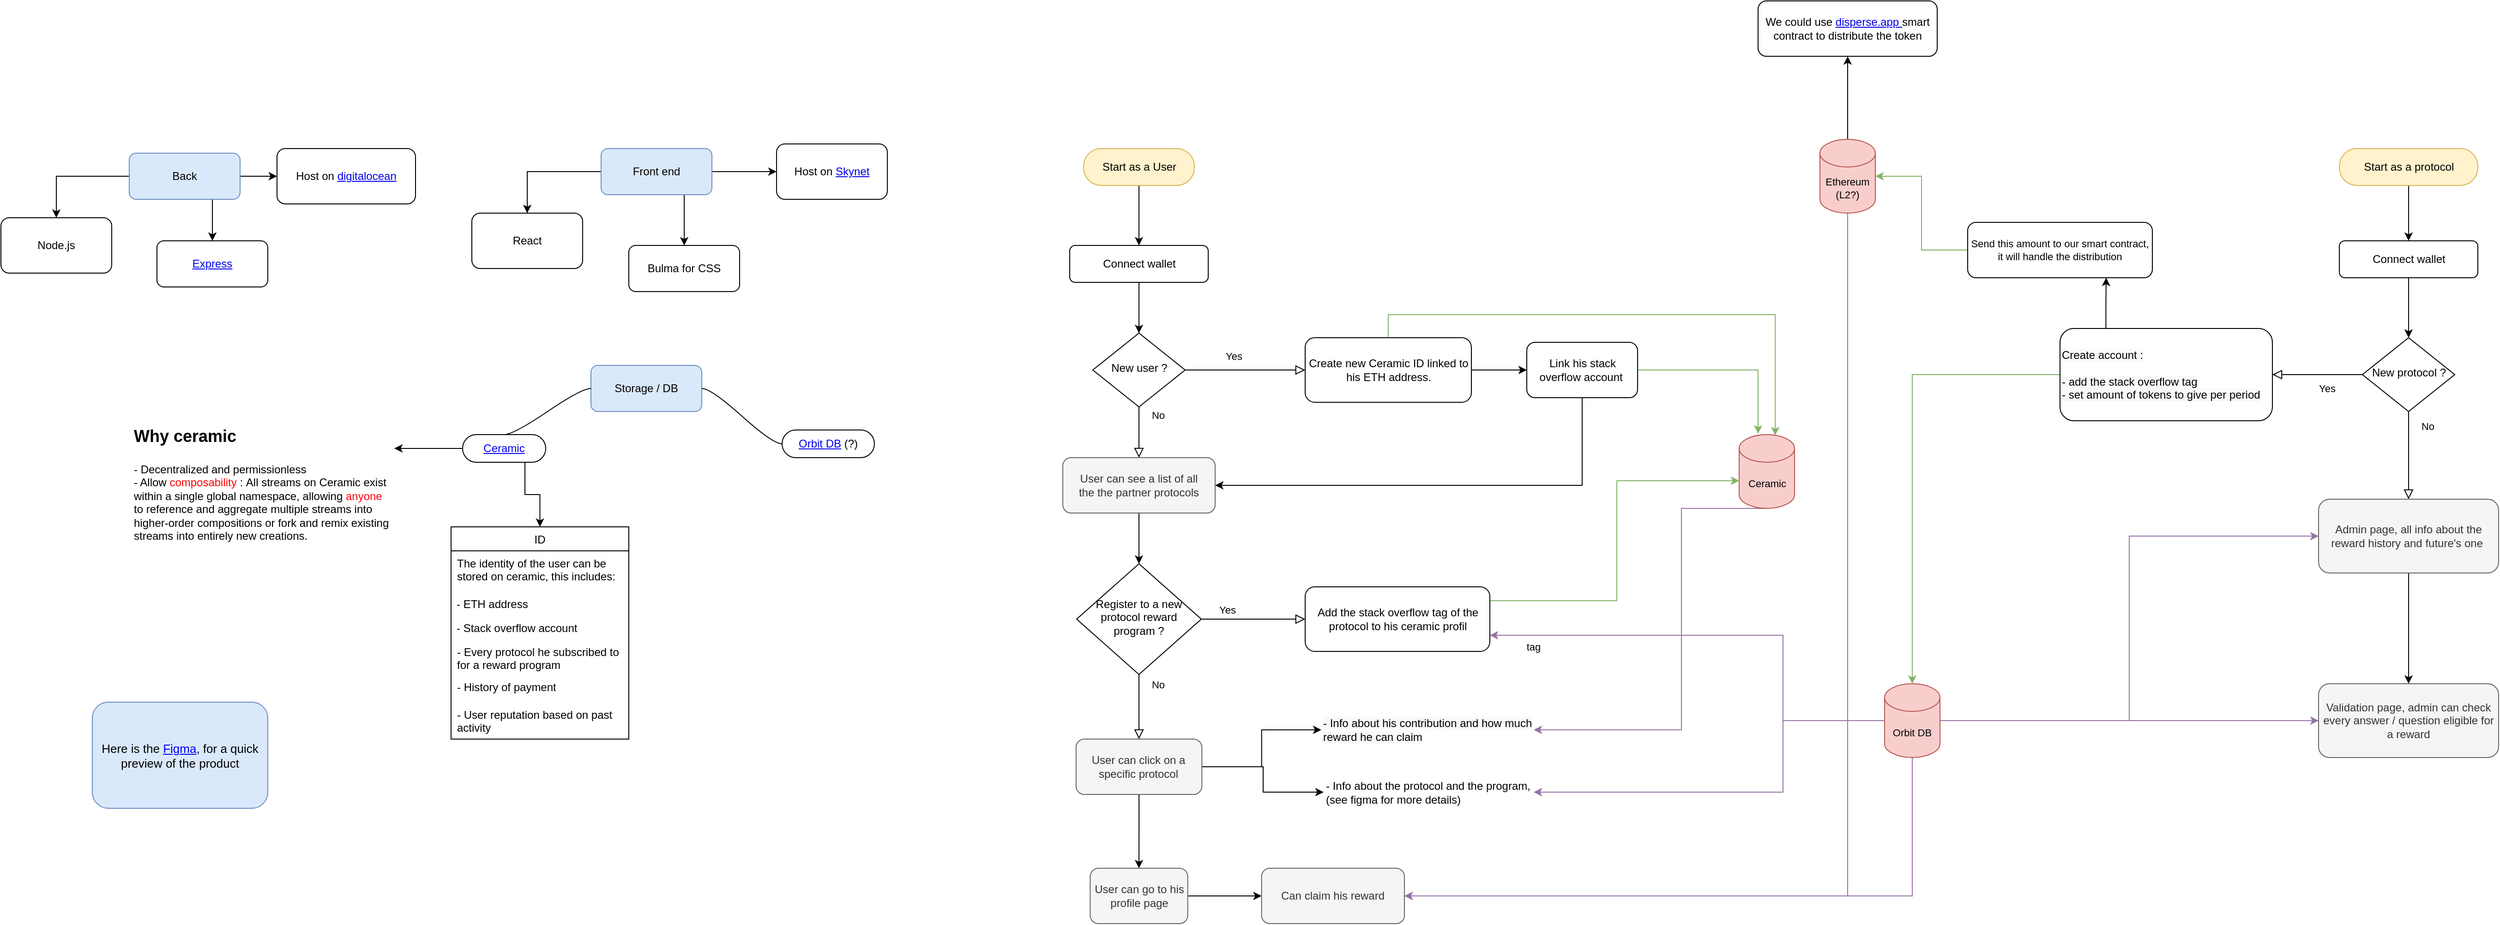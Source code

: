 <mxfile version="15.2.9" type="github">
  <diagram id="C5RBs43oDa-KdzZeNtuy" name="Page-1">
    <mxGraphModel dx="4605" dy="2823" grid="1" gridSize="10" guides="1" tooltips="1" connect="1" arrows="1" fold="1" page="1" pageScale="1" pageWidth="827" pageHeight="1169" math="0" shadow="0">
      <root>
        <mxCell id="WIyWlLk6GJQsqaUBKTNV-0" />
        <mxCell id="WIyWlLk6GJQsqaUBKTNV-1" parent="WIyWlLk6GJQsqaUBKTNV-0" />
        <mxCell id="c3Pu6eChfx6K2TWirxze-68" style="edgeStyle=orthogonalEdgeStyle;rounded=0;orthogonalLoop=1;jettySize=auto;html=1;fontSize=11;" edge="1" parent="WIyWlLk6GJQsqaUBKTNV-1" source="WIyWlLk6GJQsqaUBKTNV-3" target="c3Pu6eChfx6K2TWirxze-67">
          <mxGeometry relative="1" as="geometry" />
        </mxCell>
        <mxCell id="WIyWlLk6GJQsqaUBKTNV-3" value="Start as a User" style="rounded=1;whiteSpace=wrap;html=1;fontSize=12;glass=0;strokeWidth=1;shadow=0;arcSize=48;fillColor=#fff2cc;strokeColor=#d6b656;" parent="WIyWlLk6GJQsqaUBKTNV-1" vertex="1">
          <mxGeometry x="-17.5" y="80" width="120" height="40" as="geometry" />
        </mxCell>
        <mxCell id="WIyWlLk6GJQsqaUBKTNV-4" value="No" style="rounded=0;html=1;jettySize=auto;orthogonalLoop=1;fontSize=11;endArrow=block;endFill=0;endSize=8;strokeWidth=1;shadow=0;labelBackgroundColor=none;edgeStyle=orthogonalEdgeStyle;entryX=0.5;entryY=0;entryDx=0;entryDy=0;" parent="WIyWlLk6GJQsqaUBKTNV-1" source="WIyWlLk6GJQsqaUBKTNV-6" target="c3Pu6eChfx6K2TWirxze-88" edge="1">
          <mxGeometry x="-0.667" y="20" relative="1" as="geometry">
            <mxPoint as="offset" />
            <mxPoint x="42.5" y="450" as="targetPoint" />
          </mxGeometry>
        </mxCell>
        <mxCell id="WIyWlLk6GJQsqaUBKTNV-5" value="Yes" style="edgeStyle=orthogonalEdgeStyle;rounded=0;html=1;jettySize=auto;orthogonalLoop=1;fontSize=11;endArrow=block;endFill=0;endSize=8;strokeWidth=1;shadow=0;labelBackgroundColor=none;" parent="WIyWlLk6GJQsqaUBKTNV-1" source="WIyWlLk6GJQsqaUBKTNV-6" target="WIyWlLk6GJQsqaUBKTNV-7" edge="1">
          <mxGeometry x="-0.2" y="15" relative="1" as="geometry">
            <mxPoint as="offset" />
          </mxGeometry>
        </mxCell>
        <mxCell id="WIyWlLk6GJQsqaUBKTNV-6" value="New user ?" style="rhombus;whiteSpace=wrap;html=1;shadow=0;fontFamily=Helvetica;fontSize=12;align=center;strokeWidth=1;spacing=6;spacingTop=-4;" parent="WIyWlLk6GJQsqaUBKTNV-1" vertex="1">
          <mxGeometry x="-7.5" y="280" width="100" height="80" as="geometry" />
        </mxCell>
        <mxCell id="c3Pu6eChfx6K2TWirxze-75" value="" style="edgeStyle=orthogonalEdgeStyle;rounded=0;orthogonalLoop=1;jettySize=auto;html=1;fontSize=11;fontColor=#4FD0FF;" edge="1" parent="WIyWlLk6GJQsqaUBKTNV-1" source="WIyWlLk6GJQsqaUBKTNV-7" target="c3Pu6eChfx6K2TWirxze-74">
          <mxGeometry relative="1" as="geometry" />
        </mxCell>
        <mxCell id="c3Pu6eChfx6K2TWirxze-76" style="edgeStyle=orthogonalEdgeStyle;rounded=0;orthogonalLoop=1;jettySize=auto;html=1;fontSize=11;fontColor=#4FD0FF;strokeColor=#82b366;fillColor=#d5e8d4;entryX=0.652;entryY=0.01;entryDx=0;entryDy=0;entryPerimeter=0;" edge="1" parent="WIyWlLk6GJQsqaUBKTNV-1" source="WIyWlLk6GJQsqaUBKTNV-7" target="c3Pu6eChfx6K2TWirxze-70">
          <mxGeometry relative="1" as="geometry">
            <mxPoint x="723" y="390" as="targetPoint" />
            <Array as="points">
              <mxPoint x="313" y="260" />
              <mxPoint x="732" y="260" />
            </Array>
          </mxGeometry>
        </mxCell>
        <mxCell id="WIyWlLk6GJQsqaUBKTNV-7" value="Create new Ceramic ID linked to his ETH address." style="rounded=1;whiteSpace=wrap;html=1;fontSize=12;glass=0;strokeWidth=1;shadow=0;" parent="WIyWlLk6GJQsqaUBKTNV-1" vertex="1">
          <mxGeometry x="222.5" y="285" width="180" height="70" as="geometry" />
        </mxCell>
        <mxCell id="c3Pu6eChfx6K2TWirxze-4" style="edgeStyle=orthogonalEdgeStyle;rounded=0;orthogonalLoop=1;jettySize=auto;html=1;" edge="1" parent="WIyWlLk6GJQsqaUBKTNV-1" source="c3Pu6eChfx6K2TWirxze-0" target="c3Pu6eChfx6K2TWirxze-2">
          <mxGeometry relative="1" as="geometry" />
        </mxCell>
        <mxCell id="c3Pu6eChfx6K2TWirxze-6" value="" style="edgeStyle=orthogonalEdgeStyle;rounded=0;orthogonalLoop=1;jettySize=auto;html=1;exitX=0.75;exitY=1;exitDx=0;exitDy=0;" edge="1" parent="WIyWlLk6GJQsqaUBKTNV-1" source="c3Pu6eChfx6K2TWirxze-0" target="c3Pu6eChfx6K2TWirxze-5">
          <mxGeometry relative="1" as="geometry" />
        </mxCell>
        <mxCell id="c3Pu6eChfx6K2TWirxze-13" value="" style="edgeStyle=orthogonalEdgeStyle;rounded=0;orthogonalLoop=1;jettySize=auto;html=1;" edge="1" parent="WIyWlLk6GJQsqaUBKTNV-1" source="c3Pu6eChfx6K2TWirxze-0" target="c3Pu6eChfx6K2TWirxze-12">
          <mxGeometry relative="1" as="geometry" />
        </mxCell>
        <mxCell id="c3Pu6eChfx6K2TWirxze-0" value="Front end" style="rounded=1;whiteSpace=wrap;html=1;fillColor=#dae8fc;strokeColor=#6c8ebf;" vertex="1" parent="WIyWlLk6GJQsqaUBKTNV-1">
          <mxGeometry x="-540" y="80" width="120" height="50" as="geometry" />
        </mxCell>
        <mxCell id="c3Pu6eChfx6K2TWirxze-2" value="React" style="rounded=1;whiteSpace=wrap;html=1;" vertex="1" parent="WIyWlLk6GJQsqaUBKTNV-1">
          <mxGeometry x="-680" y="150" width="120" height="60" as="geometry" />
        </mxCell>
        <mxCell id="c3Pu6eChfx6K2TWirxze-5" value="Bulma for CSS" style="rounded=1;whiteSpace=wrap;html=1;" vertex="1" parent="WIyWlLk6GJQsqaUBKTNV-1">
          <mxGeometry x="-510" y="185" width="120" height="50" as="geometry" />
        </mxCell>
        <mxCell id="c3Pu6eChfx6K2TWirxze-9" value="Storage / DB" style="rounded=1;whiteSpace=wrap;html=1;fillColor=#dae8fc;strokeColor=#6c8ebf;" vertex="1" parent="WIyWlLk6GJQsqaUBKTNV-1">
          <mxGeometry x="-551" y="315" width="120" height="50" as="geometry" />
        </mxCell>
        <mxCell id="c3Pu6eChfx6K2TWirxze-12" value="Host on &lt;a href=&quot;https://siasky.net/&quot;&gt;Skynet&lt;/a&gt;" style="whiteSpace=wrap;html=1;rounded=1;" vertex="1" parent="WIyWlLk6GJQsqaUBKTNV-1">
          <mxGeometry x="-350" y="75" width="120" height="60" as="geometry" />
        </mxCell>
        <mxCell id="c3Pu6eChfx6K2TWirxze-31" style="edgeStyle=orthogonalEdgeStyle;rounded=0;orthogonalLoop=1;jettySize=auto;html=1;exitX=0.75;exitY=1;exitDx=0;exitDy=0;" edge="1" parent="WIyWlLk6GJQsqaUBKTNV-1" source="c3Pu6eChfx6K2TWirxze-14" target="c3Pu6eChfx6K2TWirxze-27">
          <mxGeometry relative="1" as="geometry" />
        </mxCell>
        <mxCell id="c3Pu6eChfx6K2TWirxze-14" value="&lt;a href=&quot;https://developers.ceramic.network/learn/welcome/&quot;&gt;Ceramic&lt;/a&gt;" style="whiteSpace=wrap;html=1;rounded=1;arcSize=50;align=center;verticalAlign=middle;strokeWidth=1;autosize=1;spacing=4;treeFolding=1;treeMoving=1;newEdgeStyle={&quot;edgeStyle&quot;:&quot;entityRelationEdgeStyle&quot;,&quot;startArrow&quot;:&quot;none&quot;,&quot;endArrow&quot;:&quot;none&quot;,&quot;segment&quot;:10,&quot;curved&quot;:1};" vertex="1" parent="WIyWlLk6GJQsqaUBKTNV-1">
          <mxGeometry x="-690" y="390" width="90" height="30" as="geometry" />
        </mxCell>
        <mxCell id="c3Pu6eChfx6K2TWirxze-15" value="" style="edgeStyle=entityRelationEdgeStyle;startArrow=none;endArrow=none;segment=10;curved=1;exitX=0;exitY=0.5;exitDx=0;exitDy=0;entryX=0.5;entryY=0;entryDx=0;entryDy=0;" edge="1" target="c3Pu6eChfx6K2TWirxze-14" parent="WIyWlLk6GJQsqaUBKTNV-1" source="c3Pu6eChfx6K2TWirxze-9">
          <mxGeometry relative="1" as="geometry">
            <mxPoint x="-271" y="465" as="sourcePoint" />
          </mxGeometry>
        </mxCell>
        <mxCell id="c3Pu6eChfx6K2TWirxze-20" value="&lt;a href=&quot;https://github.com/orbitdb/orbit-db&quot;&gt;Orbit DB&lt;/a&gt; (?)" style="whiteSpace=wrap;html=1;rounded=1;arcSize=50;align=center;verticalAlign=middle;strokeWidth=1;autosize=1;spacing=4;treeFolding=1;treeMoving=1;newEdgeStyle={&quot;edgeStyle&quot;:&quot;entityRelationEdgeStyle&quot;,&quot;startArrow&quot;:&quot;none&quot;,&quot;endArrow&quot;:&quot;none&quot;,&quot;segment&quot;:10,&quot;curved&quot;:1};" vertex="1" collapsed="1" parent="WIyWlLk6GJQsqaUBKTNV-1">
          <mxGeometry x="-344" y="385" width="100" height="30" as="geometry" />
        </mxCell>
        <mxCell id="c3Pu6eChfx6K2TWirxze-21" value="" style="edgeStyle=entityRelationEdgeStyle;startArrow=none;endArrow=none;segment=10;curved=1;entryX=0;entryY=0.5;entryDx=0;entryDy=0;" edge="1" target="c3Pu6eChfx6K2TWirxze-20" parent="WIyWlLk6GJQsqaUBKTNV-1" source="c3Pu6eChfx6K2TWirxze-9">
          <mxGeometry relative="1" as="geometry">
            <mxPoint x="-411" y="515" as="sourcePoint" />
            <mxPoint x="-351" y="398" as="targetPoint" />
          </mxGeometry>
        </mxCell>
        <mxCell id="c3Pu6eChfx6K2TWirxze-41" style="edgeStyle=orthogonalEdgeStyle;rounded=0;orthogonalLoop=1;jettySize=auto;html=1;exitX=0;exitY=0.5;exitDx=0;exitDy=0;" edge="1" parent="WIyWlLk6GJQsqaUBKTNV-1" source="c3Pu6eChfx6K2TWirxze-14">
          <mxGeometry relative="1" as="geometry">
            <mxPoint x="-764" y="405" as="targetPoint" />
          </mxGeometry>
        </mxCell>
        <mxCell id="c3Pu6eChfx6K2TWirxze-27" value="ID" style="swimlane;fontStyle=0;childLayout=stackLayout;horizontal=1;startSize=26;horizontalStack=0;resizeParent=1;resizeParentMax=0;resizeLast=0;collapsible=1;marginBottom=0;" vertex="1" parent="WIyWlLk6GJQsqaUBKTNV-1">
          <mxGeometry x="-702.5" y="490" width="192.5" height="230" as="geometry">
            <mxRectangle x="-701.25" y="630" width="40" height="26" as="alternateBounds" />
          </mxGeometry>
        </mxCell>
        <mxCell id="c3Pu6eChfx6K2TWirxze-28" value="The identity of the user can be stored on ceramic, this includes:" style="text;strokeColor=none;fillColor=none;align=left;verticalAlign=top;spacingLeft=4;spacingRight=4;overflow=hidden;rotatable=0;points=[[0,0.5],[1,0.5]];portConstraint=eastwest;whiteSpace=wrap;" vertex="1" parent="c3Pu6eChfx6K2TWirxze-27">
          <mxGeometry y="26" width="192.5" height="44" as="geometry" />
        </mxCell>
        <mxCell id="c3Pu6eChfx6K2TWirxze-29" value="- ETH address" style="text;strokeColor=none;fillColor=none;align=left;verticalAlign=top;spacingLeft=4;spacingRight=4;overflow=hidden;rotatable=0;points=[[0,0.5],[1,0.5]];portConstraint=eastwest;" vertex="1" parent="c3Pu6eChfx6K2TWirxze-27">
          <mxGeometry y="70" width="192.5" height="26" as="geometry" />
        </mxCell>
        <mxCell id="c3Pu6eChfx6K2TWirxze-34" value="- Stack overflow account" style="text;strokeColor=none;fillColor=none;align=left;verticalAlign=top;spacingLeft=4;spacingRight=4;overflow=hidden;rotatable=0;points=[[0,0.5],[1,0.5]];portConstraint=eastwest;" vertex="1" parent="c3Pu6eChfx6K2TWirxze-27">
          <mxGeometry y="96" width="192.5" height="26" as="geometry" />
        </mxCell>
        <mxCell id="c3Pu6eChfx6K2TWirxze-30" value="- Every protocol he subscribed to for a reward program" style="text;strokeColor=none;fillColor=none;align=left;verticalAlign=top;spacingLeft=4;spacingRight=4;overflow=hidden;rotatable=0;points=[[0,0.5],[1,0.5]];portConstraint=eastwest;whiteSpace=wrap;" vertex="1" parent="c3Pu6eChfx6K2TWirxze-27">
          <mxGeometry y="122" width="192.5" height="38" as="geometry" />
        </mxCell>
        <mxCell id="c3Pu6eChfx6K2TWirxze-35" value="- History of payment" style="text;strokeColor=none;fillColor=none;align=left;verticalAlign=top;spacingLeft=4;spacingRight=4;overflow=hidden;rotatable=0;points=[[0,0.5],[1,0.5]];portConstraint=eastwest;whiteSpace=wrap;" vertex="1" parent="c3Pu6eChfx6K2TWirxze-27">
          <mxGeometry y="160" width="192.5" height="30" as="geometry" />
        </mxCell>
        <mxCell id="c3Pu6eChfx6K2TWirxze-36" value="- User reputation based on past activity" style="text;strokeColor=none;fillColor=none;align=left;verticalAlign=top;spacingLeft=4;spacingRight=4;overflow=hidden;rotatable=0;points=[[0,0.5],[1,0.5]];portConstraint=eastwest;whiteSpace=wrap;" vertex="1" parent="c3Pu6eChfx6K2TWirxze-27">
          <mxGeometry y="190" width="192.5" height="40" as="geometry" />
        </mxCell>
        <mxCell id="c3Pu6eChfx6K2TWirxze-40" value="&lt;h1&gt;&lt;font style=&quot;font-size: 18px&quot;&gt;Why ceramic&lt;/font&gt;&lt;/h1&gt;&lt;p&gt;- Decentralized and permissionless&lt;br&gt;- Allow &lt;font color=&quot;#ff0303&quot;&gt;composability&lt;/font&gt;&amp;nbsp;:&amp;nbsp;All streams on Ceramic exist within a single global namespace, allowing &lt;font color=&quot;#ff050d&quot;&gt;anyone&lt;/font&gt; to reference and aggregate multiple streams into higher-order compositions or fork and remix existing streams into entirely new creations.&lt;/p&gt;" style="text;html=1;strokeColor=none;fillColor=none;spacing=5;spacingTop=-20;whiteSpace=wrap;overflow=hidden;rounded=0;align=left;" vertex="1" parent="WIyWlLk6GJQsqaUBKTNV-1">
          <mxGeometry x="-1051" y="370" width="287" height="190" as="geometry" />
        </mxCell>
        <mxCell id="c3Pu6eChfx6K2TWirxze-42" style="edgeStyle=orthogonalEdgeStyle;rounded=0;orthogonalLoop=1;jettySize=auto;html=1;" edge="1" parent="WIyWlLk6GJQsqaUBKTNV-1" source="c3Pu6eChfx6K2TWirxze-45" target="c3Pu6eChfx6K2TWirxze-46">
          <mxGeometry relative="1" as="geometry" />
        </mxCell>
        <mxCell id="c3Pu6eChfx6K2TWirxze-50" value="" style="edgeStyle=orthogonalEdgeStyle;rounded=0;orthogonalLoop=1;jettySize=auto;html=1;fontSize=11;exitX=1;exitY=0.5;exitDx=0;exitDy=0;" edge="1" parent="WIyWlLk6GJQsqaUBKTNV-1" source="c3Pu6eChfx6K2TWirxze-45" target="c3Pu6eChfx6K2TWirxze-49">
          <mxGeometry relative="1" as="geometry" />
        </mxCell>
        <mxCell id="c3Pu6eChfx6K2TWirxze-81" value="" style="edgeStyle=orthogonalEdgeStyle;rounded=0;orthogonalLoop=1;jettySize=auto;html=1;fontSize=11;fontColor=#4FD0FF;exitX=0.75;exitY=1;exitDx=0;exitDy=0;" edge="1" parent="WIyWlLk6GJQsqaUBKTNV-1" source="c3Pu6eChfx6K2TWirxze-45" target="c3Pu6eChfx6K2TWirxze-80">
          <mxGeometry relative="1" as="geometry" />
        </mxCell>
        <mxCell id="c3Pu6eChfx6K2TWirxze-45" value="Back" style="rounded=1;whiteSpace=wrap;html=1;fillColor=#dae8fc;strokeColor=#6c8ebf;" vertex="1" parent="WIyWlLk6GJQsqaUBKTNV-1">
          <mxGeometry x="-1051" y="85" width="120" height="50" as="geometry" />
        </mxCell>
        <mxCell id="c3Pu6eChfx6K2TWirxze-46" value="Node.js" style="rounded=1;whiteSpace=wrap;html=1;" vertex="1" parent="WIyWlLk6GJQsqaUBKTNV-1">
          <mxGeometry x="-1190" y="155" width="120" height="60" as="geometry" />
        </mxCell>
        <mxCell id="c3Pu6eChfx6K2TWirxze-49" value="Host on&amp;nbsp;&lt;a href=&quot;https://supabase.io/&quot;&gt;digitalocean&lt;/a&gt;" style="whiteSpace=wrap;html=1;rounded=1;" vertex="1" parent="WIyWlLk6GJQsqaUBKTNV-1">
          <mxGeometry x="-891" y="80" width="150" height="60" as="geometry" />
        </mxCell>
        <mxCell id="c3Pu6eChfx6K2TWirxze-69" style="edgeStyle=orthogonalEdgeStyle;rounded=0;orthogonalLoop=1;jettySize=auto;html=1;fontSize=11;" edge="1" parent="WIyWlLk6GJQsqaUBKTNV-1" source="c3Pu6eChfx6K2TWirxze-67" target="WIyWlLk6GJQsqaUBKTNV-6">
          <mxGeometry relative="1" as="geometry" />
        </mxCell>
        <mxCell id="c3Pu6eChfx6K2TWirxze-67" value="Connect wallet" style="rounded=1;whiteSpace=wrap;html=1;fontSize=12;glass=0;strokeWidth=1;shadow=0;" vertex="1" parent="WIyWlLk6GJQsqaUBKTNV-1">
          <mxGeometry x="-32.5" y="185" width="150" height="40" as="geometry" />
        </mxCell>
        <mxCell id="c3Pu6eChfx6K2TWirxze-123" style="edgeStyle=orthogonalEdgeStyle;rounded=0;orthogonalLoop=1;jettySize=auto;html=1;entryX=1;entryY=0.5;entryDx=0;entryDy=0;labelBackgroundColor=none;fontSize=11;fontColor=default;strokeColor=#9673a6;exitX=0.5;exitY=1;exitDx=0;exitDy=0;exitPerimeter=0;fillColor=#e1d5e7;" edge="1" parent="WIyWlLk6GJQsqaUBKTNV-1" source="c3Pu6eChfx6K2TWirxze-70" target="c3Pu6eChfx6K2TWirxze-121">
          <mxGeometry relative="1" as="geometry">
            <Array as="points">
              <mxPoint x="630" y="470" />
              <mxPoint x="630" y="710" />
            </Array>
          </mxGeometry>
        </mxCell>
        <mxCell id="c3Pu6eChfx6K2TWirxze-70" value="Ceramic" style="shape=cylinder3;whiteSpace=wrap;html=1;boundedLbl=1;backgroundOutline=1;size=15;fontSize=11;align=center;fillColor=#f8cecc;strokeColor=#b85450;" vertex="1" parent="WIyWlLk6GJQsqaUBKTNV-1">
          <mxGeometry x="692.5" y="390" width="60" height="80" as="geometry" />
        </mxCell>
        <mxCell id="c3Pu6eChfx6K2TWirxze-78" style="edgeStyle=orthogonalEdgeStyle;rounded=0;orthogonalLoop=1;jettySize=auto;html=1;fontSize=11;fontColor=#4FD0FF;fillColor=#d5e8d4;strokeColor=#82b366;" edge="1" parent="WIyWlLk6GJQsqaUBKTNV-1" source="c3Pu6eChfx6K2TWirxze-74">
          <mxGeometry relative="1" as="geometry">
            <mxPoint x="713" y="389" as="targetPoint" />
            <Array as="points">
              <mxPoint x="713" y="320" />
            </Array>
          </mxGeometry>
        </mxCell>
        <mxCell id="c3Pu6eChfx6K2TWirxze-82" style="edgeStyle=orthogonalEdgeStyle;rounded=0;orthogonalLoop=1;jettySize=auto;html=1;fontSize=11;fontColor=#4FD0FF;exitX=0.5;exitY=1;exitDx=0;exitDy=0;entryX=1;entryY=0.5;entryDx=0;entryDy=0;" edge="1" parent="WIyWlLk6GJQsqaUBKTNV-1" source="c3Pu6eChfx6K2TWirxze-74" target="c3Pu6eChfx6K2TWirxze-88">
          <mxGeometry relative="1" as="geometry">
            <mxPoint x="212.5" y="470" as="targetPoint" />
          </mxGeometry>
        </mxCell>
        <mxCell id="c3Pu6eChfx6K2TWirxze-74" value="Link his stack overflow account&amp;nbsp;" style="whiteSpace=wrap;html=1;rounded=1;shadow=0;strokeWidth=1;glass=0;" vertex="1" parent="WIyWlLk6GJQsqaUBKTNV-1">
          <mxGeometry x="462.5" y="290" width="120" height="60" as="geometry" />
        </mxCell>
        <mxCell id="c3Pu6eChfx6K2TWirxze-79" value="&lt;div&gt;&lt;span style=&quot;font-size: 13px ; color: rgb(0 , 0 , 0)&quot;&gt;Here is the &lt;a href=&quot;https://www.figma.com/file/In0CjeMacJCaFSM3Yl5oc1/Tool-for-DAOs?node-id=4%3A3&quot;&gt;Figma&lt;/a&gt;, for a quick preview of the product&lt;/span&gt;&lt;/div&gt;" style="rounded=1;whiteSpace=wrap;html=1;fontSize=11;align=center;fillColor=#dae8fc;strokeColor=#6c8ebf;" vertex="1" parent="WIyWlLk6GJQsqaUBKTNV-1">
          <mxGeometry x="-1091" y="680" width="190" height="115" as="geometry" />
        </mxCell>
        <mxCell id="c3Pu6eChfx6K2TWirxze-80" value="&lt;a href=&quot;https://expressjs.com/&quot;&gt;Express&lt;/a&gt;" style="rounded=1;whiteSpace=wrap;html=1;" vertex="1" parent="WIyWlLk6GJQsqaUBKTNV-1">
          <mxGeometry x="-1021" y="180" width="120" height="50" as="geometry" />
        </mxCell>
        <mxCell id="c3Pu6eChfx6K2TWirxze-83" value="No" style="rounded=0;html=1;jettySize=auto;orthogonalLoop=1;fontSize=11;endArrow=block;endFill=0;endSize=8;strokeWidth=1;shadow=0;labelBackgroundColor=none;edgeStyle=orthogonalEdgeStyle;entryX=0.5;entryY=0;entryDx=0;entryDy=0;" edge="1" parent="WIyWlLk6GJQsqaUBKTNV-1" source="c3Pu6eChfx6K2TWirxze-85" target="c3Pu6eChfx6K2TWirxze-93">
          <mxGeometry x="-0.692" y="20" relative="1" as="geometry">
            <mxPoint as="offset" />
            <mxPoint x="42.5" y="710" as="targetPoint" />
          </mxGeometry>
        </mxCell>
        <mxCell id="c3Pu6eChfx6K2TWirxze-84" value="Yes" style="edgeStyle=orthogonalEdgeStyle;rounded=0;html=1;jettySize=auto;orthogonalLoop=1;fontSize=11;endArrow=block;endFill=0;endSize=8;strokeWidth=1;shadow=0;labelBackgroundColor=none;entryX=0;entryY=0.5;entryDx=0;entryDy=0;" edge="1" parent="WIyWlLk6GJQsqaUBKTNV-1" source="c3Pu6eChfx6K2TWirxze-85" target="c3Pu6eChfx6K2TWirxze-90">
          <mxGeometry x="-0.511" y="10" relative="1" as="geometry">
            <mxPoint as="offset" />
            <mxPoint x="222.5" y="590" as="targetPoint" />
          </mxGeometry>
        </mxCell>
        <mxCell id="c3Pu6eChfx6K2TWirxze-85" value="Register to a new protocol reward program ?" style="rhombus;whiteSpace=wrap;html=1;shadow=0;fontFamily=Helvetica;fontSize=12;align=center;strokeWidth=1;spacing=6;spacingTop=-4;" vertex="1" parent="WIyWlLk6GJQsqaUBKTNV-1">
          <mxGeometry x="-25" y="530" width="135" height="120" as="geometry" />
        </mxCell>
        <mxCell id="c3Pu6eChfx6K2TWirxze-89" style="edgeStyle=orthogonalEdgeStyle;rounded=0;orthogonalLoop=1;jettySize=auto;html=1;fontSize=11;fontColor=#4FD0FF;" edge="1" parent="WIyWlLk6GJQsqaUBKTNV-1" source="c3Pu6eChfx6K2TWirxze-88" target="c3Pu6eChfx6K2TWirxze-85">
          <mxGeometry relative="1" as="geometry" />
        </mxCell>
        <mxCell id="c3Pu6eChfx6K2TWirxze-88" value="User can see a list of all the&amp;nbsp;the partner protocols" style="rounded=1;whiteSpace=wrap;html=1;fontSize=12;glass=0;strokeWidth=1;shadow=0;fillColor=#f5f5f5;strokeColor=#666666;fontColor=#333333;" vertex="1" parent="WIyWlLk6GJQsqaUBKTNV-1">
          <mxGeometry x="-40" y="415" width="165" height="60" as="geometry" />
        </mxCell>
        <mxCell id="c3Pu6eChfx6K2TWirxze-92" style="edgeStyle=orthogonalEdgeStyle;rounded=0;orthogonalLoop=1;jettySize=auto;html=1;fontSize=11;fontColor=#4FD0FF;fillColor=#d5e8d4;strokeColor=#82b366;" edge="1" parent="WIyWlLk6GJQsqaUBKTNV-1" source="c3Pu6eChfx6K2TWirxze-90" target="c3Pu6eChfx6K2TWirxze-70">
          <mxGeometry relative="1" as="geometry">
            <Array as="points">
              <mxPoint x="560" y="570" />
              <mxPoint x="560" y="440" />
            </Array>
          </mxGeometry>
        </mxCell>
        <mxCell id="c3Pu6eChfx6K2TWirxze-90" value="Add the stack overflow tag of the protocol to his ceramic profil" style="rounded=1;whiteSpace=wrap;html=1;fontSize=12;glass=0;strokeWidth=1;shadow=0;" vertex="1" parent="WIyWlLk6GJQsqaUBKTNV-1">
          <mxGeometry x="222.5" y="555" width="200" height="70" as="geometry" />
        </mxCell>
        <mxCell id="c3Pu6eChfx6K2TWirxze-96" value="" style="edgeStyle=orthogonalEdgeStyle;rounded=0;orthogonalLoop=1;jettySize=auto;html=1;fontSize=11;fontColor=#4FD0FF;strokeColor=#000000;entryX=0;entryY=0.5;entryDx=0;entryDy=0;" edge="1" parent="WIyWlLk6GJQsqaUBKTNV-1" source="c3Pu6eChfx6K2TWirxze-93" target="c3Pu6eChfx6K2TWirxze-107">
          <mxGeometry relative="1" as="geometry">
            <mxPoint x="222.5" y="750" as="targetPoint" />
            <Array as="points">
              <mxPoint x="177" y="750" />
              <mxPoint x="177" y="778" />
            </Array>
          </mxGeometry>
        </mxCell>
        <mxCell id="c3Pu6eChfx6K2TWirxze-122" style="edgeStyle=orthogonalEdgeStyle;rounded=0;orthogonalLoop=1;jettySize=auto;html=1;labelBackgroundColor=none;fontSize=11;fontColor=default;strokeColor=#000000;" edge="1" parent="WIyWlLk6GJQsqaUBKTNV-1" source="c3Pu6eChfx6K2TWirxze-93" target="c3Pu6eChfx6K2TWirxze-121">
          <mxGeometry relative="1" as="geometry" />
        </mxCell>
        <mxCell id="c3Pu6eChfx6K2TWirxze-129" value="" style="edgeStyle=orthogonalEdgeStyle;rounded=0;orthogonalLoop=1;jettySize=auto;html=1;labelBackgroundColor=none;fontSize=11;fontColor=default;strokeColor=#000000;" edge="1" parent="WIyWlLk6GJQsqaUBKTNV-1" source="c3Pu6eChfx6K2TWirxze-93" target="c3Pu6eChfx6K2TWirxze-128">
          <mxGeometry relative="1" as="geometry" />
        </mxCell>
        <mxCell id="c3Pu6eChfx6K2TWirxze-93" value="User can click on a specific protocol" style="rounded=1;whiteSpace=wrap;html=1;fontSize=12;glass=0;strokeWidth=1;shadow=0;fillColor=#f5f5f5;strokeColor=#666666;fontColor=#333333;" vertex="1" parent="WIyWlLk6GJQsqaUBKTNV-1">
          <mxGeometry x="-25.62" y="720" width="136.25" height="60" as="geometry" />
        </mxCell>
        <mxCell id="c3Pu6eChfx6K2TWirxze-100" style="edgeStyle=orthogonalEdgeStyle;rounded=0;orthogonalLoop=1;jettySize=auto;html=1;fontSize=11;fontColor=#4FD0FF;strokeColor=#000000;" edge="1" parent="WIyWlLk6GJQsqaUBKTNV-1" source="c3Pu6eChfx6K2TWirxze-97" target="c3Pu6eChfx6K2TWirxze-99">
          <mxGeometry relative="1" as="geometry" />
        </mxCell>
        <mxCell id="c3Pu6eChfx6K2TWirxze-97" value="Start as a protocol" style="rounded=1;whiteSpace=wrap;html=1;fontSize=12;glass=0;strokeWidth=1;shadow=0;arcSize=48;fillColor=#fff2cc;strokeColor=#d6b656;" vertex="1" parent="WIyWlLk6GJQsqaUBKTNV-1">
          <mxGeometry x="1342.5" y="80" width="150" height="40" as="geometry" />
        </mxCell>
        <mxCell id="c3Pu6eChfx6K2TWirxze-115" style="edgeStyle=orthogonalEdgeStyle;rounded=0;orthogonalLoop=1;jettySize=auto;html=1;entryX=0;entryY=0.5;entryDx=0;entryDy=0;labelBackgroundColor=none;fontSize=11;fontColor=default;strokeColor=#9673a6;fillColor=#e1d5e7;" edge="1" parent="WIyWlLk6GJQsqaUBKTNV-1" source="c3Pu6eChfx6K2TWirxze-98" target="c3Pu6eChfx6K2TWirxze-114">
          <mxGeometry relative="1" as="geometry" />
        </mxCell>
        <mxCell id="c3Pu6eChfx6K2TWirxze-116" style="edgeStyle=orthogonalEdgeStyle;rounded=0;orthogonalLoop=1;jettySize=auto;html=1;labelBackgroundColor=none;fontSize=11;fontColor=default;strokeColor=#9673a6;fillColor=#e1d5e7;entryX=1;entryY=0.5;entryDx=0;entryDy=0;" edge="1" parent="WIyWlLk6GJQsqaUBKTNV-1" source="c3Pu6eChfx6K2TWirxze-98" target="c3Pu6eChfx6K2TWirxze-107">
          <mxGeometry relative="1" as="geometry">
            <Array as="points">
              <mxPoint x="740" y="700" />
              <mxPoint x="740" y="778" />
            </Array>
          </mxGeometry>
        </mxCell>
        <mxCell id="c3Pu6eChfx6K2TWirxze-119" style="edgeStyle=orthogonalEdgeStyle;rounded=0;orthogonalLoop=1;jettySize=auto;html=1;labelBackgroundColor=none;fontSize=11;fontColor=default;strokeColor=#9673a6;fillColor=#e1d5e7;" edge="1" parent="WIyWlLk6GJQsqaUBKTNV-1" source="c3Pu6eChfx6K2TWirxze-98" target="c3Pu6eChfx6K2TWirxze-117">
          <mxGeometry relative="1" as="geometry" />
        </mxCell>
        <mxCell id="c3Pu6eChfx6K2TWirxze-124" style="edgeStyle=orthogonalEdgeStyle;rounded=0;orthogonalLoop=1;jettySize=auto;html=1;entryX=1;entryY=0.75;entryDx=0;entryDy=0;labelBackgroundColor=none;fontSize=11;fontColor=default;strokeColor=#9673a6;fillColor=#e1d5e7;" edge="1" parent="WIyWlLk6GJQsqaUBKTNV-1" source="c3Pu6eChfx6K2TWirxze-98" target="c3Pu6eChfx6K2TWirxze-90">
          <mxGeometry relative="1" as="geometry">
            <Array as="points">
              <mxPoint x="740" y="700" />
              <mxPoint x="740" y="608" />
            </Array>
          </mxGeometry>
        </mxCell>
        <mxCell id="c3Pu6eChfx6K2TWirxze-135" style="edgeStyle=orthogonalEdgeStyle;rounded=0;orthogonalLoop=1;jettySize=auto;html=1;entryX=1;entryY=0.5;entryDx=0;entryDy=0;labelBackgroundColor=none;fontSize=11;fontColor=default;strokeColor=#9673a6;fillColor=#e1d5e7;" edge="1" parent="WIyWlLk6GJQsqaUBKTNV-1" source="c3Pu6eChfx6K2TWirxze-98" target="c3Pu6eChfx6K2TWirxze-132">
          <mxGeometry relative="1" as="geometry">
            <Array as="points">
              <mxPoint x="880" y="890" />
            </Array>
          </mxGeometry>
        </mxCell>
        <mxCell id="c3Pu6eChfx6K2TWirxze-98" value="Orbit DB" style="shape=cylinder3;whiteSpace=wrap;html=1;boundedLbl=1;backgroundOutline=1;size=15;fontSize=11;align=center;fillColor=#f8cecc;strokeColor=#b85450;" vertex="1" parent="WIyWlLk6GJQsqaUBKTNV-1">
          <mxGeometry x="850" y="660" width="60" height="80" as="geometry" />
        </mxCell>
        <mxCell id="c3Pu6eChfx6K2TWirxze-99" value="Connect wallet" style="rounded=1;whiteSpace=wrap;html=1;fontSize=12;glass=0;strokeWidth=1;shadow=0;" vertex="1" parent="WIyWlLk6GJQsqaUBKTNV-1">
          <mxGeometry x="1342.5" y="180" width="150" height="40" as="geometry" />
        </mxCell>
        <mxCell id="c3Pu6eChfx6K2TWirxze-101" value="No" style="rounded=0;html=1;jettySize=auto;orthogonalLoop=1;fontSize=11;endArrow=block;endFill=0;endSize=8;strokeWidth=1;shadow=0;labelBackgroundColor=none;edgeStyle=orthogonalEdgeStyle;entryX=0.5;entryY=0;entryDx=0;entryDy=0;" edge="1" parent="WIyWlLk6GJQsqaUBKTNV-1" source="c3Pu6eChfx6K2TWirxze-103" target="c3Pu6eChfx6K2TWirxze-114">
          <mxGeometry x="-0.667" y="20" relative="1" as="geometry">
            <mxPoint as="offset" />
            <mxPoint x="1417.5" y="420" as="targetPoint" />
          </mxGeometry>
        </mxCell>
        <mxCell id="c3Pu6eChfx6K2TWirxze-102" value="Yes" style="edgeStyle=orthogonalEdgeStyle;rounded=0;html=1;jettySize=auto;orthogonalLoop=1;fontSize=11;endArrow=block;endFill=0;endSize=8;strokeWidth=1;shadow=0;labelBackgroundColor=none;entryX=1;entryY=0.5;entryDx=0;entryDy=0;" edge="1" parent="WIyWlLk6GJQsqaUBKTNV-1" source="c3Pu6eChfx6K2TWirxze-103" target="c3Pu6eChfx6K2TWirxze-126">
          <mxGeometry x="-0.2" y="15" relative="1" as="geometry">
            <mxPoint as="offset" />
            <mxPoint x="1300" y="325" as="targetPoint" />
          </mxGeometry>
        </mxCell>
        <mxCell id="c3Pu6eChfx6K2TWirxze-103" value="New protocol ?" style="rhombus;whiteSpace=wrap;html=1;shadow=0;fontFamily=Helvetica;fontSize=12;align=center;strokeWidth=1;spacing=6;spacingTop=-4;" vertex="1" parent="WIyWlLk6GJQsqaUBKTNV-1">
          <mxGeometry x="1367.5" y="285" width="100" height="80" as="geometry" />
        </mxCell>
        <mxCell id="c3Pu6eChfx6K2TWirxze-105" style="edgeStyle=orthogonalEdgeStyle;rounded=0;orthogonalLoop=1;jettySize=auto;html=1;fontSize=11;exitX=0.5;exitY=1;exitDx=0;exitDy=0;" edge="1" parent="WIyWlLk6GJQsqaUBKTNV-1" source="c3Pu6eChfx6K2TWirxze-99" target="c3Pu6eChfx6K2TWirxze-103">
          <mxGeometry relative="1" as="geometry">
            <mxPoint x="1417.5" y="320" as="sourcePoint" />
          </mxGeometry>
        </mxCell>
        <mxCell id="c3Pu6eChfx6K2TWirxze-107" value="&lt;span style=&quot;font-size: 12px&quot;&gt;- Info about the protocol and the program, (see figma for more details)&lt;/span&gt;" style="text;html=1;strokeColor=none;fillColor=none;align=left;verticalAlign=middle;whiteSpace=wrap;rounded=0;fontSize=11;fontColor=#000000;" vertex="1" parent="WIyWlLk6GJQsqaUBKTNV-1">
          <mxGeometry x="242.5" y="760" width="227.5" height="35" as="geometry" />
        </mxCell>
        <mxCell id="c3Pu6eChfx6K2TWirxze-111" value="" style="edgeStyle=orthogonalEdgeStyle;rounded=0;orthogonalLoop=1;jettySize=auto;html=1;fontSize=11;fontColor=#000000;strokeColor=#000000;exitX=0.216;exitY=0.014;exitDx=0;exitDy=0;entryX=0.75;entryY=1;entryDx=0;entryDy=0;exitPerimeter=0;" edge="1" parent="WIyWlLk6GJQsqaUBKTNV-1" source="c3Pu6eChfx6K2TWirxze-126" target="c3Pu6eChfx6K2TWirxze-110">
          <mxGeometry relative="1" as="geometry">
            <mxPoint x="1185" y="290" as="sourcePoint" />
            <Array as="points" />
          </mxGeometry>
        </mxCell>
        <mxCell id="c3Pu6eChfx6K2TWirxze-113" style="edgeStyle=orthogonalEdgeStyle;rounded=0;orthogonalLoop=1;jettySize=auto;html=1;entryX=1;entryY=0.5;entryDx=0;entryDy=0;entryPerimeter=0;fontSize=11;fontColor=default;strokeColor=#82b366;labelBackgroundColor=none;fillColor=#d5e8d4;" edge="1" parent="WIyWlLk6GJQsqaUBKTNV-1" source="c3Pu6eChfx6K2TWirxze-110" target="c3Pu6eChfx6K2TWirxze-112">
          <mxGeometry relative="1" as="geometry" />
        </mxCell>
        <mxCell id="c3Pu6eChfx6K2TWirxze-110" value="Send this amount to our smart contract, it will handle the distribution" style="rounded=1;whiteSpace=wrap;html=1;fontSize=11;fontColor=#000000;align=center;" vertex="1" parent="WIyWlLk6GJQsqaUBKTNV-1">
          <mxGeometry x="940" y="160" width="200" height="60" as="geometry" />
        </mxCell>
        <mxCell id="c3Pu6eChfx6K2TWirxze-134" style="edgeStyle=orthogonalEdgeStyle;rounded=0;orthogonalLoop=1;jettySize=auto;html=1;entryX=1;entryY=0.5;entryDx=0;entryDy=0;labelBackgroundColor=none;fontSize=11;fontColor=default;strokeColor=#9673a6;fillColor=#e1d5e7;" edge="1" parent="WIyWlLk6GJQsqaUBKTNV-1" source="c3Pu6eChfx6K2TWirxze-112" target="c3Pu6eChfx6K2TWirxze-132">
          <mxGeometry relative="1" as="geometry">
            <Array as="points">
              <mxPoint x="810" y="890" />
            </Array>
          </mxGeometry>
        </mxCell>
        <mxCell id="c3Pu6eChfx6K2TWirxze-137" style="edgeStyle=orthogonalEdgeStyle;rounded=0;orthogonalLoop=1;jettySize=auto;html=1;labelBackgroundColor=none;fontSize=11;fontColor=default;strokeColor=#000000;" edge="1" parent="WIyWlLk6GJQsqaUBKTNV-1" source="c3Pu6eChfx6K2TWirxze-112" target="c3Pu6eChfx6K2TWirxze-136">
          <mxGeometry relative="1" as="geometry" />
        </mxCell>
        <mxCell id="c3Pu6eChfx6K2TWirxze-112" value="Ethereum (L2?)" style="shape=cylinder3;whiteSpace=wrap;html=1;boundedLbl=1;backgroundOutline=1;size=15;fontSize=11;align=center;fillColor=#f8cecc;strokeColor=#b85450;" vertex="1" parent="WIyWlLk6GJQsqaUBKTNV-1">
          <mxGeometry x="780" y="70" width="60" height="80" as="geometry" />
        </mxCell>
        <mxCell id="c3Pu6eChfx6K2TWirxze-118" value="" style="edgeStyle=orthogonalEdgeStyle;rounded=0;orthogonalLoop=1;jettySize=auto;html=1;labelBackgroundColor=none;fontSize=11;fontColor=default;strokeColor=#000000;" edge="1" parent="WIyWlLk6GJQsqaUBKTNV-1" source="c3Pu6eChfx6K2TWirxze-114" target="c3Pu6eChfx6K2TWirxze-117">
          <mxGeometry relative="1" as="geometry" />
        </mxCell>
        <mxCell id="c3Pu6eChfx6K2TWirxze-114" value="Admin page, all info about the reward history and future&#39;s one&amp;nbsp;" style="rounded=1;whiteSpace=wrap;html=1;fontSize=12;glass=0;strokeWidth=1;shadow=0;fillColor=#f5f5f5;strokeColor=#666666;fontColor=#333333;" vertex="1" parent="WIyWlLk6GJQsqaUBKTNV-1">
          <mxGeometry x="1320" y="460" width="195" height="80" as="geometry" />
        </mxCell>
        <mxCell id="c3Pu6eChfx6K2TWirxze-117" value="Validation page, admin can check every answer / question eligible for a reward" style="rounded=1;whiteSpace=wrap;html=1;fontSize=12;glass=0;strokeWidth=1;shadow=0;fillColor=#f5f5f5;strokeColor=#666666;fontColor=#333333;" vertex="1" parent="WIyWlLk6GJQsqaUBKTNV-1">
          <mxGeometry x="1320" y="660" width="195" height="80" as="geometry" />
        </mxCell>
        <mxCell id="c3Pu6eChfx6K2TWirxze-121" value="&lt;meta charset=&quot;utf-8&quot;&gt;&lt;span style=&quot;color: rgb(0, 0, 0); font-family: helvetica; font-size: 12px; font-style: normal; font-weight: 400; letter-spacing: normal; text-indent: 0px; text-transform: none; word-spacing: 0px; background-color: rgb(248, 249, 250); display: inline; float: none;&quot;&gt;- Info about his contribution and how much reward he can claim&lt;/span&gt;" style="text;html=1;strokeColor=none;fillColor=none;align=left;verticalAlign=middle;whiteSpace=wrap;rounded=0;fontSize=11;fontColor=default;" vertex="1" parent="WIyWlLk6GJQsqaUBKTNV-1">
          <mxGeometry x="240" y="690" width="230" height="40" as="geometry" />
        </mxCell>
        <mxCell id="c3Pu6eChfx6K2TWirxze-125" value="tag" style="text;html=1;strokeColor=none;fillColor=none;align=center;verticalAlign=middle;whiteSpace=wrap;rounded=0;fontSize=11;fontColor=default;" vertex="1" parent="WIyWlLk6GJQsqaUBKTNV-1">
          <mxGeometry x="450" y="610" width="40" height="20" as="geometry" />
        </mxCell>
        <mxCell id="c3Pu6eChfx6K2TWirxze-127" style="edgeStyle=orthogonalEdgeStyle;rounded=0;orthogonalLoop=1;jettySize=auto;html=1;entryX=0.5;entryY=0;entryDx=0;entryDy=0;entryPerimeter=0;labelBackgroundColor=none;fontSize=11;fontColor=default;strokeColor=#82b366;fillColor=#d5e8d4;" edge="1" parent="WIyWlLk6GJQsqaUBKTNV-1" source="c3Pu6eChfx6K2TWirxze-126" target="c3Pu6eChfx6K2TWirxze-98">
          <mxGeometry relative="1" as="geometry" />
        </mxCell>
        <mxCell id="c3Pu6eChfx6K2TWirxze-126" value="&lt;meta charset=&quot;utf-8&quot;&gt;&lt;span style=&quot;color: rgb(0, 0, 0); font-style: normal; font-weight: 400; letter-spacing: normal; text-align: left; text-indent: 0px; text-transform: none; word-spacing: 0px; font-family: helvetica; font-size: 12px; background-color: rgb(248, 249, 250); display: inline; float: none;&quot;&gt;Create account :&lt;/span&gt;&lt;br style=&quot;color: rgb(0, 0, 0); font-style: normal; font-weight: 400; letter-spacing: normal; text-align: left; text-indent: 0px; text-transform: none; word-spacing: 0px; font-family: helvetica; font-size: 12px; background-color: rgb(248, 249, 250);&quot;&gt;&lt;span style=&quot;color: rgb(0, 0, 0); font-style: normal; font-weight: 400; letter-spacing: normal; text-align: left; text-indent: 0px; text-transform: none; word-spacing: 0px; font-family: helvetica; font-size: 12px; background-color: rgb(248, 249, 250); display: inline; float: none;&quot;&gt;&lt;br&gt;- add the stack overflow tag&lt;/span&gt;&lt;br style=&quot;color: rgb(0, 0, 0); font-style: normal; font-weight: 400; letter-spacing: normal; text-align: left; text-indent: 0px; text-transform: none; word-spacing: 0px; font-family: helvetica; font-size: 12px; background-color: rgb(248, 249, 250);&quot;&gt;&lt;span style=&quot;color: rgb(0, 0, 0); font-style: normal; font-weight: 400; letter-spacing: normal; text-align: left; text-indent: 0px; text-transform: none; word-spacing: 0px; font-family: helvetica; font-size: 12px; background-color: rgb(248, 249, 250); display: inline; float: none;&quot;&gt;- set amount of tokens to give per period&lt;/span&gt;" style="rounded=1;whiteSpace=wrap;html=1;fontSize=11;fontColor=default;align=left;" vertex="1" parent="WIyWlLk6GJQsqaUBKTNV-1">
          <mxGeometry x="1040" y="275" width="230" height="100" as="geometry" />
        </mxCell>
        <mxCell id="c3Pu6eChfx6K2TWirxze-133" value="" style="edgeStyle=orthogonalEdgeStyle;rounded=0;orthogonalLoop=1;jettySize=auto;html=1;labelBackgroundColor=none;fontSize=11;fontColor=default;strokeColor=#000000;" edge="1" parent="WIyWlLk6GJQsqaUBKTNV-1" source="c3Pu6eChfx6K2TWirxze-128" target="c3Pu6eChfx6K2TWirxze-132">
          <mxGeometry relative="1" as="geometry" />
        </mxCell>
        <mxCell id="c3Pu6eChfx6K2TWirxze-128" value="User can go to his profile page" style="rounded=1;whiteSpace=wrap;html=1;fontSize=12;glass=0;strokeWidth=1;shadow=0;fillColor=#f5f5f5;strokeColor=#666666;fontColor=#333333;" vertex="1" parent="WIyWlLk6GJQsqaUBKTNV-1">
          <mxGeometry x="-10.3" y="860" width="105.62" height="60" as="geometry" />
        </mxCell>
        <mxCell id="c3Pu6eChfx6K2TWirxze-132" value="Can claim his reward" style="rounded=1;whiteSpace=wrap;html=1;fontSize=12;glass=0;strokeWidth=1;shadow=0;fillColor=#f5f5f5;strokeColor=#666666;fontColor=#333333;" vertex="1" parent="WIyWlLk6GJQsqaUBKTNV-1">
          <mxGeometry x="175.32" y="860" width="154.68" height="60" as="geometry" />
        </mxCell>
        <UserObject label="We could use &lt;a href=&quot;https://disperse.app/&quot;&gt;disperse.app &lt;/a&gt;smart contract to distribute the token" link="https://disperse.app/" id="c3Pu6eChfx6K2TWirxze-136">
          <mxCell style="rounded=1;whiteSpace=wrap;html=1;fontSize=12;glass=0;strokeWidth=1;shadow=0;" vertex="1" parent="WIyWlLk6GJQsqaUBKTNV-1">
            <mxGeometry x="713" y="-80" width="194" height="60" as="geometry" />
          </mxCell>
        </UserObject>
      </root>
    </mxGraphModel>
  </diagram>
</mxfile>
